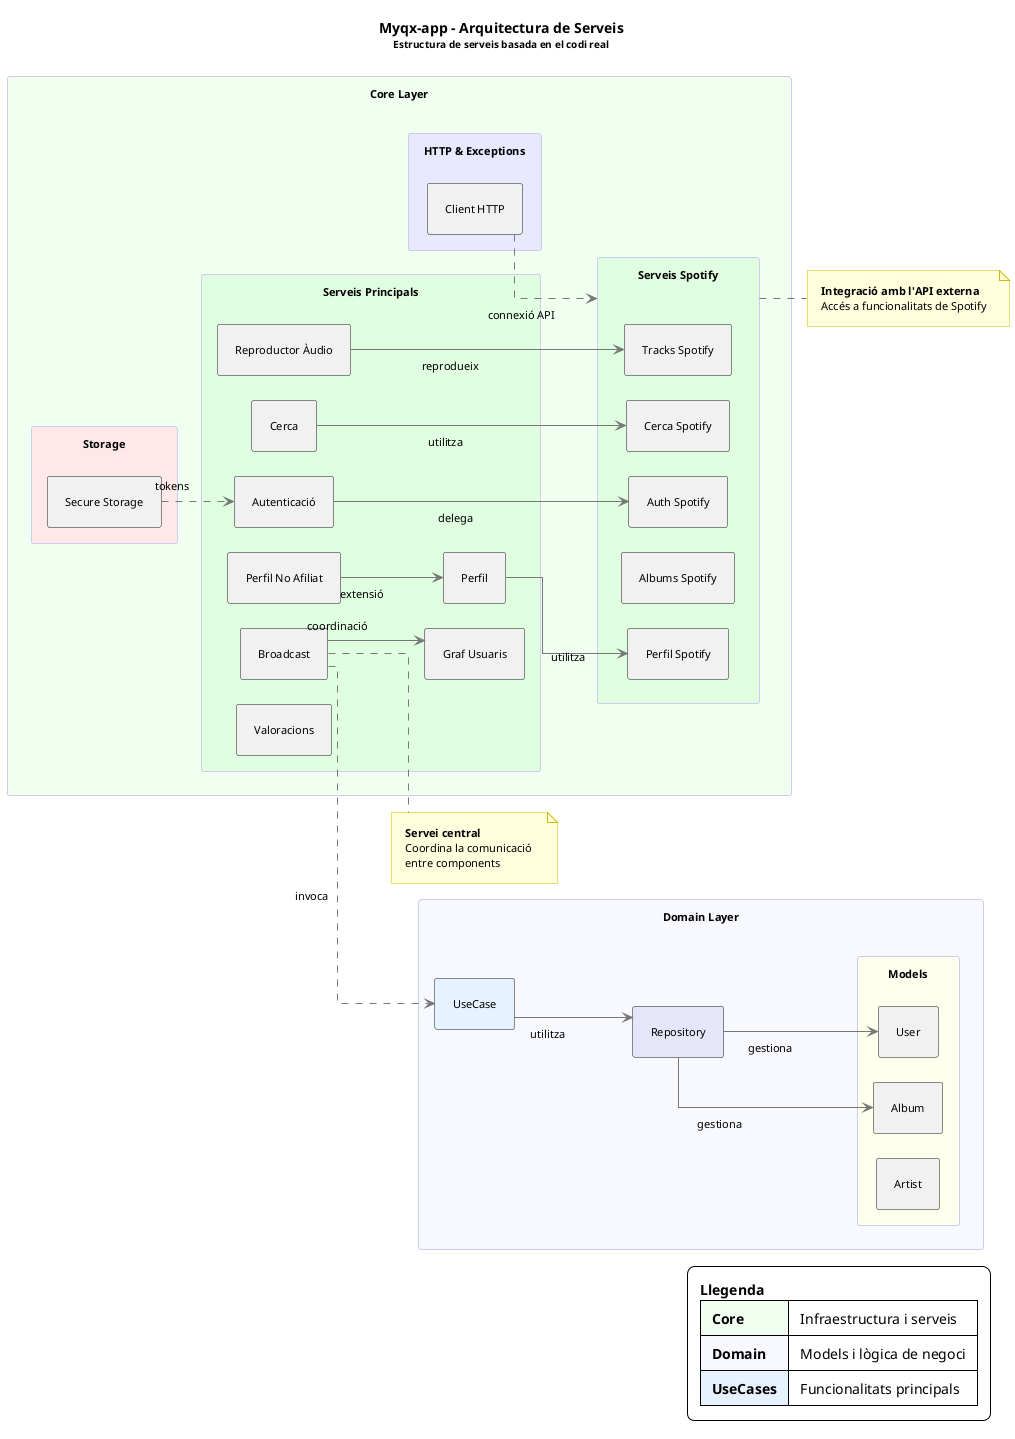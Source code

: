 @startuml Core_Layer

' Use minimalist style focused on clarity
skinparam backgroundColor white
skinparam componentStyle rectangle
skinparam linetype ortho
skinparam ArrowColor #777777
skinparam shadowing false
skinparam defaultFontName Arial
skinparam defaultFontSize 11
skinparam componentBackgroundColor white
skinparam componentBorderColor #888888
skinparam noteBackgroundColor #FFFFDD
skinparam noteBorderColor #CCBB00
skinparam packageBackgroundColor #F8F8FF
skinparam packageBorderColor #CCCCEE
skinparam padding 8
skinparam nodesep 25
skinparam ranksep 25

' Better layout for compact diagram
left to right direction

title <b>Myqx-app - Arquitectura de Serveis</b>\n<size:10>Estructura de serveis basada en el codi real</size>

' Core Layer - Simplified
rectangle "Core Layer" as CoreLayer #F0FFF0 {
    rectangle "HTTP & Exceptions" as Http #E8E8FF {
        rectangle "Client HTTP" as HttpClient
    }
      rectangle "Serveis Principals" as MainServices #E0FFE0 {
        rectangle "Broadcast" as BroadcastService
        rectangle "Autenticació" as AuthService
        rectangle "Perfil" as ProfileService
        rectangle "Perfil No Afiliat" as UnaffiliatedProfileService
        rectangle "Cerca" as SearchService
        rectangle "Reproductor Àudio" as AudioPlayerService
        rectangle "Graf Usuaris" as UserGraphService
        rectangle "Valoracions" as RatingService
    }
    
    rectangle "Serveis Spotify" as SpotifyServices #E0FFE0 {
        rectangle "Auth Spotify" as SpotifyAuthService
        rectangle "Perfil Spotify" as SpotifyProfileService
        rectangle "Cerca Spotify" as SpotifySearchService
        rectangle "Albums Spotify" as SpotifyAlbumService
        rectangle "Tracks Spotify" as SpotifyTrackService
    }
    
    rectangle "Storage" as Storage #FFE8E8 {
        rectangle "Secure Storage" as SecureStorage
    }
}

' Domain Layer - Simplified
rectangle "Domain Layer" as DomainLayer #F8F8FF {
    rectangle "Models" as Models #FFFFEE {
        rectangle "User" as UserModel
        rectangle "Album" as AlbumModel
        rectangle "Artist" as ArtistModel
    }
    
    rectangle "Repository" as SpotifyRepo #E6E6FA
    
    rectangle "UseCase" as SpotifyUC #E6F2FF
}

' Key relationships (minimized)
' Service interconnections
BroadcastService --> UserGraphService : coordinació
ProfileService --> SpotifyProfileService : utilitza
UnaffiliatedProfileService --> ProfileService : extensió
SearchService --> SpotifySearchService : utilitza
AudioPlayerService --> SpotifyTrackService : reprodueix
AuthService --> SpotifyAuthService : delega

' Domain interactions
SpotifyRepo --> UserModel : gestiona
SpotifyRepo --> AlbumModel : gestiona
SpotifyUC --> SpotifyRepo : utilitza

' Cross-layer connections
HttpClient ..> SpotifyServices : connexió API
SecureStorage ..> AuthService : tokens
BroadcastService ..> SpotifyUC : invoca

' Service notes
note right of BroadcastService
  <b>Servei central</b>
  Coordina la comunicació 
  entre components
end note

note right of SpotifyServices
  <b>Integració amb l'API externa</b>
  Accés a funcionalitats de Spotify
end note

' Legend simplified
legend right
  <b>Llegenda</b>
  |= <#F0FFF0> Core | Infraestructura i serveis |
  |= <#F8F8FF> Domain | Models i lògica de negoci |
  |= <#E6F2FF> UseCases | Funcionalitats principals |
endlegend

@enduml
